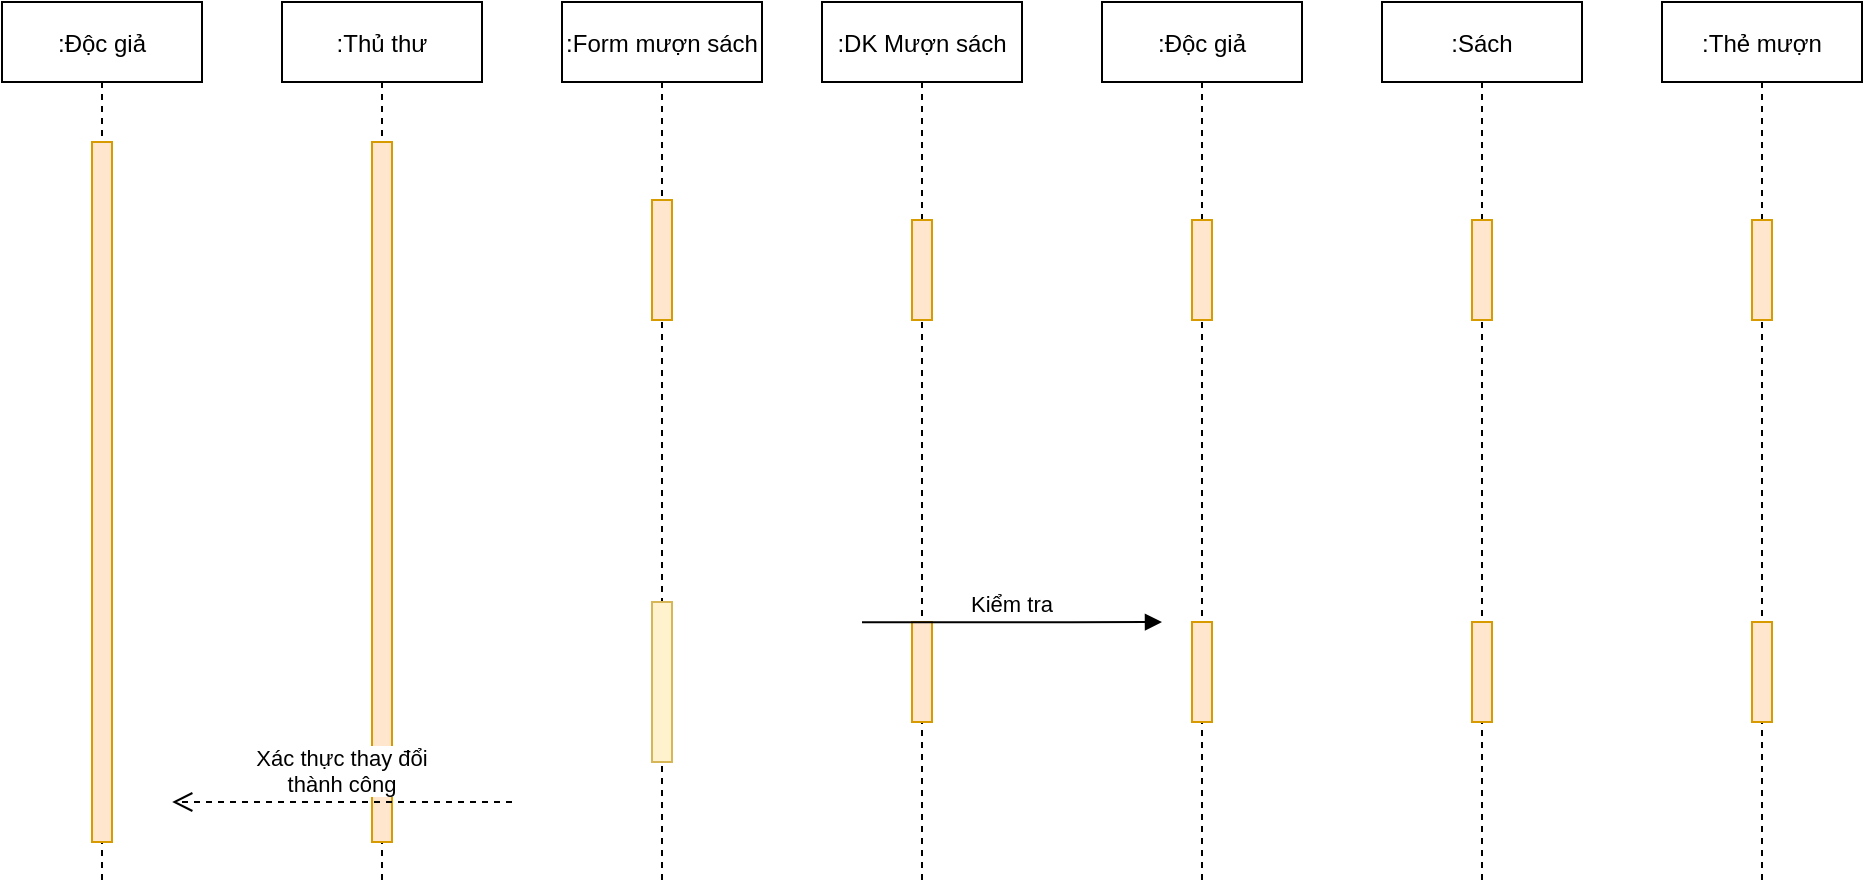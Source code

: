 <mxfile version="20.4.0" type="github">
  <diagram id="kgpKYQtTHZ0yAKxKKP6v" name="Page-1">
    <mxGraphModel dx="384" dy="200" grid="1" gridSize="10" guides="1" tooltips="1" connect="1" arrows="1" fold="1" page="1" pageScale="1" pageWidth="850" pageHeight="1100" math="0" shadow="0">
      <root>
        <mxCell id="0" />
        <mxCell id="1" parent="0" />
        <mxCell id="TjT66PK_iinfbol2OrdT-1" value=":Độc giả" style="shape=umlLifeline;perimeter=lifelinePerimeter;container=1;collapsible=0;recursiveResize=0;rounded=0;shadow=0;strokeWidth=1;" vertex="1" parent="1">
          <mxGeometry x="10" y="40" width="100" height="440" as="geometry" />
        </mxCell>
        <mxCell id="TjT66PK_iinfbol2OrdT-2" value="" style="points=[];perimeter=orthogonalPerimeter;rounded=0;shadow=0;strokeWidth=1;fillColor=#ffe6cc;strokeColor=#d79b00;" vertex="1" parent="TjT66PK_iinfbol2OrdT-1">
          <mxGeometry x="45" y="70" width="10" height="350" as="geometry" />
        </mxCell>
        <mxCell id="TjT66PK_iinfbol2OrdT-3" value=":Thủ thư" style="shape=umlLifeline;perimeter=lifelinePerimeter;container=1;collapsible=0;recursiveResize=0;rounded=0;shadow=0;strokeWidth=1;" vertex="1" parent="1">
          <mxGeometry x="150" y="40" width="100" height="440" as="geometry" />
        </mxCell>
        <mxCell id="TjT66PK_iinfbol2OrdT-4" value="" style="points=[];perimeter=orthogonalPerimeter;rounded=0;shadow=0;strokeWidth=1;fillColor=#ffe6cc;strokeColor=#d79b00;" vertex="1" parent="TjT66PK_iinfbol2OrdT-3">
          <mxGeometry x="45" y="70" width="10" height="350" as="geometry" />
        </mxCell>
        <mxCell id="TjT66PK_iinfbol2OrdT-10" value=":Form mượn sách" style="shape=umlLifeline;perimeter=lifelinePerimeter;container=1;collapsible=0;recursiveResize=0;rounded=0;shadow=0;strokeWidth=1;" vertex="1" parent="1">
          <mxGeometry x="290" y="40" width="100" height="440" as="geometry" />
        </mxCell>
        <mxCell id="TjT66PK_iinfbol2OrdT-11" value="" style="points=[];perimeter=orthogonalPerimeter;rounded=0;shadow=0;strokeWidth=1;fillColor=#ffe6cc;strokeColor=#d79b00;" vertex="1" parent="TjT66PK_iinfbol2OrdT-10">
          <mxGeometry x="45" y="99" width="10" height="60" as="geometry" />
        </mxCell>
        <mxCell id="TjT66PK_iinfbol2OrdT-12" value="" style="points=[];perimeter=orthogonalPerimeter;rounded=0;shadow=0;strokeWidth=1;fillColor=#fff2cc;strokeColor=#d6b656;" vertex="1" parent="TjT66PK_iinfbol2OrdT-10">
          <mxGeometry x="45" y="300" width="10" height="80" as="geometry" />
        </mxCell>
        <mxCell id="TjT66PK_iinfbol2OrdT-13" value=":DK Mượn sách" style="shape=umlLifeline;perimeter=lifelinePerimeter;container=1;collapsible=0;recursiveResize=0;rounded=0;shadow=0;strokeWidth=1;" vertex="1" parent="1">
          <mxGeometry x="420" y="40" width="100" height="440" as="geometry" />
        </mxCell>
        <mxCell id="TjT66PK_iinfbol2OrdT-14" value="" style="points=[];perimeter=orthogonalPerimeter;rounded=0;shadow=0;strokeWidth=1;fillColor=#ffe6cc;strokeColor=#d79b00;" vertex="1" parent="TjT66PK_iinfbol2OrdT-13">
          <mxGeometry x="45" y="109" width="10" height="50" as="geometry" />
        </mxCell>
        <mxCell id="TjT66PK_iinfbol2OrdT-15" value="" style="points=[];perimeter=orthogonalPerimeter;rounded=0;shadow=0;strokeWidth=1;fillColor=#ffe6cc;strokeColor=#d79b00;" vertex="1" parent="TjT66PK_iinfbol2OrdT-13">
          <mxGeometry x="45" y="310" width="10" height="50" as="geometry" />
        </mxCell>
        <mxCell id="TjT66PK_iinfbol2OrdT-22" value="Xác thực thay đổi &#xa;thành công" style="verticalAlign=bottom;endArrow=open;dashed=1;endSize=8;shadow=0;strokeWidth=1;exitX=-0.01;exitY=0.5;exitDx=0;exitDy=0;exitPerimeter=0;" edge="1" parent="1">
          <mxGeometry x="-0.001" relative="1" as="geometry">
            <mxPoint x="95.1" y="440" as="targetPoint" />
            <mxPoint x="265" y="440" as="sourcePoint" />
            <Array as="points">
              <mxPoint x="200.1" y="440" />
            </Array>
            <mxPoint as="offset" />
          </mxGeometry>
        </mxCell>
        <mxCell id="TjT66PK_iinfbol2OrdT-23" value="Kiểm tra" style="verticalAlign=bottom;endArrow=block;shadow=0;strokeWidth=1;" edge="1" parent="1">
          <mxGeometry relative="1" as="geometry">
            <mxPoint x="440" y="350.18" as="sourcePoint" />
            <mxPoint x="590" y="350" as="targetPoint" />
            <Array as="points">
              <mxPoint x="525" y="350.18" />
              <mxPoint x="535" y="350.18" />
            </Array>
          </mxGeometry>
        </mxCell>
        <mxCell id="TjT66PK_iinfbol2OrdT-25" value=":Độc giả" style="shape=umlLifeline;perimeter=lifelinePerimeter;container=1;collapsible=0;recursiveResize=0;rounded=0;shadow=0;strokeWidth=1;" vertex="1" parent="1">
          <mxGeometry x="560" y="40" width="100" height="440" as="geometry" />
        </mxCell>
        <mxCell id="TjT66PK_iinfbol2OrdT-26" value="" style="points=[];perimeter=orthogonalPerimeter;rounded=0;shadow=0;strokeWidth=1;fillColor=#ffe6cc;strokeColor=#d79b00;" vertex="1" parent="TjT66PK_iinfbol2OrdT-25">
          <mxGeometry x="45" y="109" width="10" height="50" as="geometry" />
        </mxCell>
        <mxCell id="TjT66PK_iinfbol2OrdT-27" value="" style="points=[];perimeter=orthogonalPerimeter;rounded=0;shadow=0;strokeWidth=1;fillColor=#ffe6cc;strokeColor=#d79b00;" vertex="1" parent="TjT66PK_iinfbol2OrdT-25">
          <mxGeometry x="45" y="310" width="10" height="50" as="geometry" />
        </mxCell>
        <mxCell id="TjT66PK_iinfbol2OrdT-29" value=":Sách" style="shape=umlLifeline;perimeter=lifelinePerimeter;container=1;collapsible=0;recursiveResize=0;rounded=0;shadow=0;strokeWidth=1;" vertex="1" parent="1">
          <mxGeometry x="700" y="40" width="100" height="440" as="geometry" />
        </mxCell>
        <mxCell id="TjT66PK_iinfbol2OrdT-30" value="" style="points=[];perimeter=orthogonalPerimeter;rounded=0;shadow=0;strokeWidth=1;fillColor=#ffe6cc;strokeColor=#d79b00;" vertex="1" parent="TjT66PK_iinfbol2OrdT-29">
          <mxGeometry x="45" y="109" width="10" height="50" as="geometry" />
        </mxCell>
        <mxCell id="TjT66PK_iinfbol2OrdT-31" value="" style="points=[];perimeter=orthogonalPerimeter;rounded=0;shadow=0;strokeWidth=1;fillColor=#ffe6cc;strokeColor=#d79b00;" vertex="1" parent="TjT66PK_iinfbol2OrdT-29">
          <mxGeometry x="45" y="310" width="10" height="50" as="geometry" />
        </mxCell>
        <mxCell id="TjT66PK_iinfbol2OrdT-33" value=":Thẻ mượn" style="shape=umlLifeline;perimeter=lifelinePerimeter;container=1;collapsible=0;recursiveResize=0;rounded=0;shadow=0;strokeWidth=1;" vertex="1" parent="1">
          <mxGeometry x="840" y="40" width="100" height="440" as="geometry" />
        </mxCell>
        <mxCell id="TjT66PK_iinfbol2OrdT-34" value="" style="points=[];perimeter=orthogonalPerimeter;rounded=0;shadow=0;strokeWidth=1;fillColor=#ffe6cc;strokeColor=#d79b00;" vertex="1" parent="TjT66PK_iinfbol2OrdT-33">
          <mxGeometry x="45" y="109" width="10" height="50" as="geometry" />
        </mxCell>
        <mxCell id="TjT66PK_iinfbol2OrdT-35" value="" style="points=[];perimeter=orthogonalPerimeter;rounded=0;shadow=0;strokeWidth=1;fillColor=#ffe6cc;strokeColor=#d79b00;" vertex="1" parent="TjT66PK_iinfbol2OrdT-33">
          <mxGeometry x="45" y="310" width="10" height="50" as="geometry" />
        </mxCell>
      </root>
    </mxGraphModel>
  </diagram>
</mxfile>
